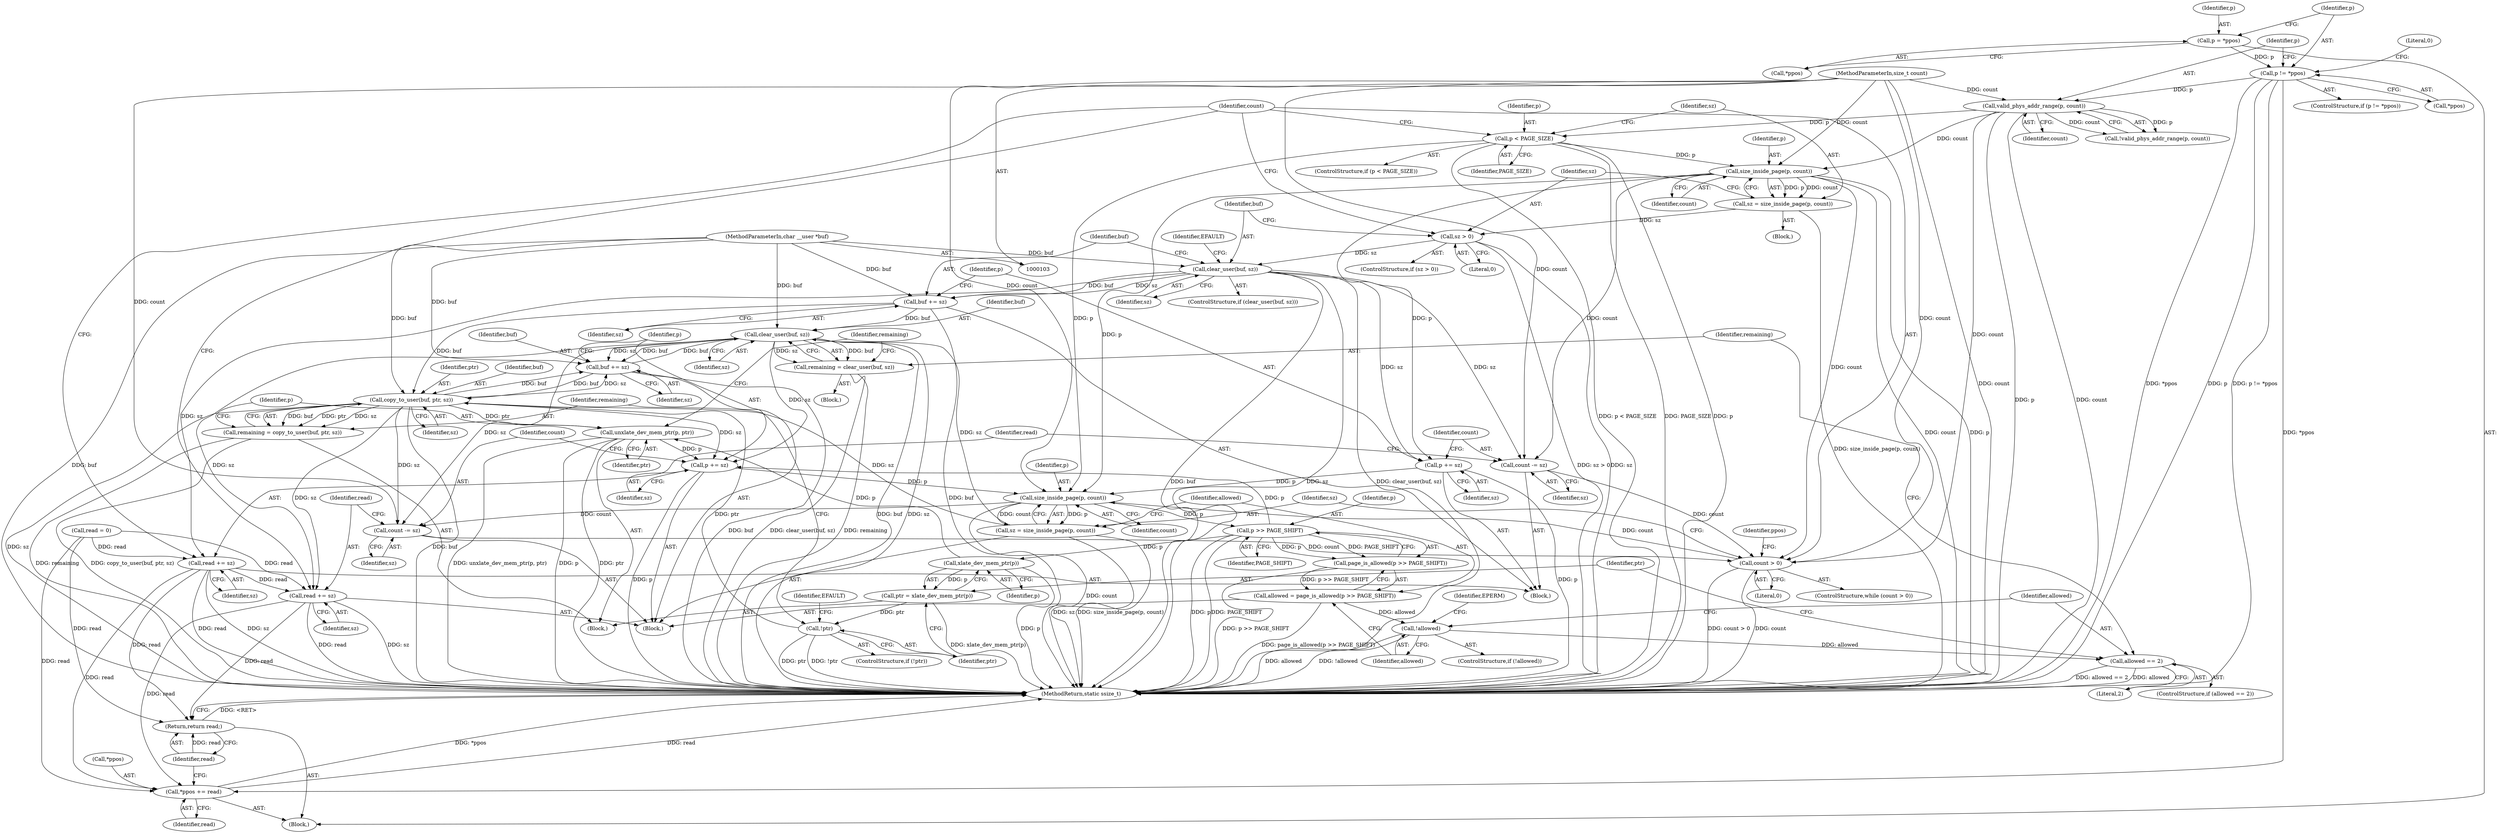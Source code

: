 digraph "0_linux_a4866aa812518ed1a37d8ea0c881dc946409de94_0@pointer" {
"1000151" [label="(Call,clear_user(buf, sz))"];
"1000105" [label="(MethodParameterIn,char __user *buf)"];
"1000146" [label="(Call,sz > 0)"];
"1000140" [label="(Call,sz = size_inside_page(p, count))"];
"1000142" [label="(Call,size_inside_page(p, count))"];
"1000136" [label="(Call,p < PAGE_SIZE)"];
"1000126" [label="(Call,valid_phys_addr_range(p, count))"];
"1000118" [label="(Call,p != *ppos)"];
"1000110" [label="(Call,p = *ppos)"];
"1000106" [label="(MethodParameterIn,size_t count)"];
"1000157" [label="(Call,buf += sz)"];
"1000200" [label="(Call,clear_user(buf, sz))"];
"1000198" [label="(Call,remaining = clear_user(buf, sz))"];
"1000229" [label="(Call,buf += sz)"];
"1000217" [label="(Call,copy_to_user(buf, ptr, sz))"];
"1000215" [label="(Call,remaining = copy_to_user(buf, ptr, sz))"];
"1000221" [label="(Call,unxlate_dev_mem_ptr(p, ptr))"];
"1000232" [label="(Call,p += sz)"];
"1000178" [label="(Call,size_inside_page(p, count))"];
"1000176" [label="(Call,sz = size_inside_page(p, count))"];
"1000184" [label="(Call,p >> PAGE_SHIFT)"];
"1000183" [label="(Call,page_is_allowed(p >> PAGE_SHIFT))"];
"1000181" [label="(Call,allowed = page_is_allowed(p >> PAGE_SHIFT))"];
"1000188" [label="(Call,!allowed)"];
"1000194" [label="(Call,allowed == 2)"];
"1000207" [label="(Call,xlate_dev_mem_ptr(p))"];
"1000205" [label="(Call,ptr = xlate_dev_mem_ptr(p))"];
"1000210" [label="(Call,!ptr)"];
"1000235" [label="(Call,count -= sz)"];
"1000170" [label="(Call,count > 0)"];
"1000238" [label="(Call,read += sz)"];
"1000241" [label="(Call,*ppos += read)"];
"1000245" [label="(Return,return read;)"];
"1000160" [label="(Call,p += sz)"];
"1000163" [label="(Call,count -= sz)"];
"1000166" [label="(Call,read += sz)"];
"1000182" [label="(Identifier,allowed)"];
"1000242" [label="(Call,*ppos)"];
"1000243" [label="(Identifier,ppos)"];
"1000128" [label="(Identifier,count)"];
"1000220" [label="(Identifier,sz)"];
"1000151" [label="(Call,clear_user(buf, sz))"];
"1000186" [label="(Identifier,PAGE_SHIFT)"];
"1000232" [label="(Call,p += sz)"];
"1000137" [label="(Identifier,p)"];
"1000117" [label="(ControlStructure,if (p != *ppos))"];
"1000141" [label="(Identifier,sz)"];
"1000210" [label="(Call,!ptr)"];
"1000219" [label="(Identifier,ptr)"];
"1000156" [label="(Identifier,EFAULT)"];
"1000118" [label="(Call,p != *ppos)"];
"1000146" [label="(Call,sz > 0)"];
"1000211" [label="(Identifier,ptr)"];
"1000217" [label="(Call,copy_to_user(buf, ptr, sz))"];
"1000178" [label="(Call,size_inside_page(p, count))"];
"1000240" [label="(Identifier,sz)"];
"1000162" [label="(Identifier,sz)"];
"1000233" [label="(Identifier,p)"];
"1000241" [label="(Call,*ppos += read)"];
"1000195" [label="(Identifier,allowed)"];
"1000179" [label="(Identifier,p)"];
"1000176" [label="(Call,sz = size_inside_page(p, count))"];
"1000170" [label="(Call,count > 0)"];
"1000132" [label="(Call,read = 0)"];
"1000145" [label="(ControlStructure,if (sz > 0))"];
"1000234" [label="(Identifier,sz)"];
"1000209" [label="(ControlStructure,if (!ptr))"];
"1000236" [label="(Identifier,count)"];
"1000123" [label="(Literal,0)"];
"1000144" [label="(Identifier,count)"];
"1000126" [label="(Call,valid_phys_addr_range(p, count))"];
"1000247" [label="(MethodReturn,static ssize_t)"];
"1000177" [label="(Identifier,sz)"];
"1000143" [label="(Identifier,p)"];
"1000167" [label="(Identifier,read)"];
"1000215" [label="(Call,remaining = copy_to_user(buf, ptr, sz))"];
"1000206" [label="(Identifier,ptr)"];
"1000205" [label="(Call,ptr = xlate_dev_mem_ptr(p))"];
"1000171" [label="(Identifier,count)"];
"1000189" [label="(Identifier,allowed)"];
"1000120" [label="(Call,*ppos)"];
"1000161" [label="(Identifier,p)"];
"1000142" [label="(Call,size_inside_page(p, count))"];
"1000164" [label="(Identifier,count)"];
"1000119" [label="(Identifier,p)"];
"1000136" [label="(Call,p < PAGE_SIZE)"];
"1000160" [label="(Call,p += sz)"];
"1000216" [label="(Identifier,remaining)"];
"1000169" [label="(ControlStructure,while (count > 0))"];
"1000200" [label="(Call,clear_user(buf, sz))"];
"1000245" [label="(Return,return read;)"];
"1000168" [label="(Identifier,sz)"];
"1000149" [label="(Block,)"];
"1000244" [label="(Identifier,read)"];
"1000192" [label="(Identifier,EPERM)"];
"1000231" [label="(Identifier,sz)"];
"1000222" [label="(Identifier,p)"];
"1000157" [label="(Call,buf += sz)"];
"1000111" [label="(Identifier,p)"];
"1000204" [label="(Block,)"];
"1000110" [label="(Call,p = *ppos)"];
"1000148" [label="(Literal,0)"];
"1000147" [label="(Identifier,sz)"];
"1000108" [label="(Block,)"];
"1000230" [label="(Identifier,buf)"];
"1000183" [label="(Call,page_is_allowed(p >> PAGE_SHIFT))"];
"1000153" [label="(Identifier,sz)"];
"1000127" [label="(Identifier,p)"];
"1000106" [label="(MethodParameterIn,size_t count)"];
"1000152" [label="(Identifier,buf)"];
"1000150" [label="(ControlStructure,if (clear_user(buf, sz)))"];
"1000105" [label="(MethodParameterIn,char __user *buf)"];
"1000158" [label="(Identifier,buf)"];
"1000208" [label="(Identifier,p)"];
"1000139" [label="(Block,)"];
"1000166" [label="(Call,read += sz)"];
"1000197" [label="(Block,)"];
"1000188" [label="(Call,!allowed)"];
"1000198" [label="(Call,remaining = clear_user(buf, sz))"];
"1000196" [label="(Literal,2)"];
"1000221" [label="(Call,unxlate_dev_mem_ptr(p, ptr))"];
"1000246" [label="(Identifier,read)"];
"1000223" [label="(Identifier,ptr)"];
"1000194" [label="(Call,allowed == 2)"];
"1000180" [label="(Identifier,count)"];
"1000225" [label="(Identifier,remaining)"];
"1000140" [label="(Call,sz = size_inside_page(p, count))"];
"1000165" [label="(Identifier,sz)"];
"1000184" [label="(Call,p >> PAGE_SHIFT)"];
"1000138" [label="(Identifier,PAGE_SIZE)"];
"1000135" [label="(ControlStructure,if (p < PAGE_SIZE))"];
"1000214" [label="(Identifier,EFAULT)"];
"1000237" [label="(Identifier,sz)"];
"1000229" [label="(Call,buf += sz)"];
"1000207" [label="(Call,xlate_dev_mem_ptr(p))"];
"1000159" [label="(Identifier,sz)"];
"1000125" [label="(Call,!valid_phys_addr_range(p, count))"];
"1000187" [label="(ControlStructure,if (!allowed))"];
"1000112" [label="(Call,*ppos)"];
"1000163" [label="(Call,count -= sz)"];
"1000235" [label="(Call,count -= sz)"];
"1000202" [label="(Identifier,sz)"];
"1000238" [label="(Call,read += sz)"];
"1000201" [label="(Identifier,buf)"];
"1000173" [label="(Block,)"];
"1000218" [label="(Identifier,buf)"];
"1000172" [label="(Literal,0)"];
"1000185" [label="(Identifier,p)"];
"1000199" [label="(Identifier,remaining)"];
"1000193" [label="(ControlStructure,if (allowed == 2))"];
"1000239" [label="(Identifier,read)"];
"1000181" [label="(Call,allowed = page_is_allowed(p >> PAGE_SHIFT))"];
"1000151" -> "1000150"  [label="AST: "];
"1000151" -> "1000153"  [label="CFG: "];
"1000152" -> "1000151"  [label="AST: "];
"1000153" -> "1000151"  [label="AST: "];
"1000156" -> "1000151"  [label="CFG: "];
"1000158" -> "1000151"  [label="CFG: "];
"1000151" -> "1000247"  [label="DDG: clear_user(buf, sz)"];
"1000151" -> "1000247"  [label="DDG: buf"];
"1000151" -> "1000247"  [label="DDG: sz"];
"1000105" -> "1000151"  [label="DDG: buf"];
"1000146" -> "1000151"  [label="DDG: sz"];
"1000151" -> "1000157"  [label="DDG: sz"];
"1000151" -> "1000157"  [label="DDG: buf"];
"1000151" -> "1000160"  [label="DDG: sz"];
"1000151" -> "1000163"  [label="DDG: sz"];
"1000151" -> "1000166"  [label="DDG: sz"];
"1000105" -> "1000103"  [label="AST: "];
"1000105" -> "1000247"  [label="DDG: buf"];
"1000105" -> "1000157"  [label="DDG: buf"];
"1000105" -> "1000200"  [label="DDG: buf"];
"1000105" -> "1000217"  [label="DDG: buf"];
"1000105" -> "1000229"  [label="DDG: buf"];
"1000146" -> "1000145"  [label="AST: "];
"1000146" -> "1000148"  [label="CFG: "];
"1000147" -> "1000146"  [label="AST: "];
"1000148" -> "1000146"  [label="AST: "];
"1000152" -> "1000146"  [label="CFG: "];
"1000171" -> "1000146"  [label="CFG: "];
"1000146" -> "1000247"  [label="DDG: sz > 0"];
"1000146" -> "1000247"  [label="DDG: sz"];
"1000140" -> "1000146"  [label="DDG: sz"];
"1000140" -> "1000139"  [label="AST: "];
"1000140" -> "1000142"  [label="CFG: "];
"1000141" -> "1000140"  [label="AST: "];
"1000142" -> "1000140"  [label="AST: "];
"1000147" -> "1000140"  [label="CFG: "];
"1000140" -> "1000247"  [label="DDG: size_inside_page(p, count)"];
"1000142" -> "1000140"  [label="DDG: p"];
"1000142" -> "1000140"  [label="DDG: count"];
"1000142" -> "1000144"  [label="CFG: "];
"1000143" -> "1000142"  [label="AST: "];
"1000144" -> "1000142"  [label="AST: "];
"1000142" -> "1000247"  [label="DDG: count"];
"1000142" -> "1000247"  [label="DDG: p"];
"1000136" -> "1000142"  [label="DDG: p"];
"1000126" -> "1000142"  [label="DDG: count"];
"1000106" -> "1000142"  [label="DDG: count"];
"1000142" -> "1000160"  [label="DDG: p"];
"1000142" -> "1000163"  [label="DDG: count"];
"1000142" -> "1000170"  [label="DDG: count"];
"1000142" -> "1000178"  [label="DDG: p"];
"1000136" -> "1000135"  [label="AST: "];
"1000136" -> "1000138"  [label="CFG: "];
"1000137" -> "1000136"  [label="AST: "];
"1000138" -> "1000136"  [label="AST: "];
"1000141" -> "1000136"  [label="CFG: "];
"1000171" -> "1000136"  [label="CFG: "];
"1000136" -> "1000247"  [label="DDG: p < PAGE_SIZE"];
"1000136" -> "1000247"  [label="DDG: PAGE_SIZE"];
"1000136" -> "1000247"  [label="DDG: p"];
"1000126" -> "1000136"  [label="DDG: p"];
"1000136" -> "1000178"  [label="DDG: p"];
"1000126" -> "1000125"  [label="AST: "];
"1000126" -> "1000128"  [label="CFG: "];
"1000127" -> "1000126"  [label="AST: "];
"1000128" -> "1000126"  [label="AST: "];
"1000125" -> "1000126"  [label="CFG: "];
"1000126" -> "1000247"  [label="DDG: p"];
"1000126" -> "1000247"  [label="DDG: count"];
"1000126" -> "1000125"  [label="DDG: p"];
"1000126" -> "1000125"  [label="DDG: count"];
"1000118" -> "1000126"  [label="DDG: p"];
"1000106" -> "1000126"  [label="DDG: count"];
"1000126" -> "1000170"  [label="DDG: count"];
"1000118" -> "1000117"  [label="AST: "];
"1000118" -> "1000120"  [label="CFG: "];
"1000119" -> "1000118"  [label="AST: "];
"1000120" -> "1000118"  [label="AST: "];
"1000123" -> "1000118"  [label="CFG: "];
"1000127" -> "1000118"  [label="CFG: "];
"1000118" -> "1000247"  [label="DDG: p != *ppos"];
"1000118" -> "1000247"  [label="DDG: *ppos"];
"1000118" -> "1000247"  [label="DDG: p"];
"1000110" -> "1000118"  [label="DDG: p"];
"1000118" -> "1000241"  [label="DDG: *ppos"];
"1000110" -> "1000108"  [label="AST: "];
"1000110" -> "1000112"  [label="CFG: "];
"1000111" -> "1000110"  [label="AST: "];
"1000112" -> "1000110"  [label="AST: "];
"1000119" -> "1000110"  [label="CFG: "];
"1000106" -> "1000103"  [label="AST: "];
"1000106" -> "1000247"  [label="DDG: count"];
"1000106" -> "1000163"  [label="DDG: count"];
"1000106" -> "1000170"  [label="DDG: count"];
"1000106" -> "1000178"  [label="DDG: count"];
"1000106" -> "1000235"  [label="DDG: count"];
"1000157" -> "1000149"  [label="AST: "];
"1000157" -> "1000159"  [label="CFG: "];
"1000158" -> "1000157"  [label="AST: "];
"1000159" -> "1000157"  [label="AST: "];
"1000161" -> "1000157"  [label="CFG: "];
"1000157" -> "1000247"  [label="DDG: buf"];
"1000157" -> "1000200"  [label="DDG: buf"];
"1000157" -> "1000217"  [label="DDG: buf"];
"1000200" -> "1000198"  [label="AST: "];
"1000200" -> "1000202"  [label="CFG: "];
"1000201" -> "1000200"  [label="AST: "];
"1000202" -> "1000200"  [label="AST: "];
"1000198" -> "1000200"  [label="CFG: "];
"1000200" -> "1000247"  [label="DDG: buf"];
"1000200" -> "1000247"  [label="DDG: sz"];
"1000200" -> "1000198"  [label="DDG: buf"];
"1000200" -> "1000198"  [label="DDG: sz"];
"1000229" -> "1000200"  [label="DDG: buf"];
"1000176" -> "1000200"  [label="DDG: sz"];
"1000200" -> "1000229"  [label="DDG: sz"];
"1000200" -> "1000229"  [label="DDG: buf"];
"1000200" -> "1000232"  [label="DDG: sz"];
"1000200" -> "1000235"  [label="DDG: sz"];
"1000200" -> "1000238"  [label="DDG: sz"];
"1000198" -> "1000197"  [label="AST: "];
"1000199" -> "1000198"  [label="AST: "];
"1000225" -> "1000198"  [label="CFG: "];
"1000198" -> "1000247"  [label="DDG: clear_user(buf, sz)"];
"1000198" -> "1000247"  [label="DDG: remaining"];
"1000229" -> "1000173"  [label="AST: "];
"1000229" -> "1000231"  [label="CFG: "];
"1000230" -> "1000229"  [label="AST: "];
"1000231" -> "1000229"  [label="AST: "];
"1000233" -> "1000229"  [label="CFG: "];
"1000229" -> "1000247"  [label="DDG: buf"];
"1000229" -> "1000217"  [label="DDG: buf"];
"1000217" -> "1000229"  [label="DDG: sz"];
"1000217" -> "1000229"  [label="DDG: buf"];
"1000217" -> "1000215"  [label="AST: "];
"1000217" -> "1000220"  [label="CFG: "];
"1000218" -> "1000217"  [label="AST: "];
"1000219" -> "1000217"  [label="AST: "];
"1000220" -> "1000217"  [label="AST: "];
"1000215" -> "1000217"  [label="CFG: "];
"1000217" -> "1000247"  [label="DDG: buf"];
"1000217" -> "1000247"  [label="DDG: sz"];
"1000217" -> "1000215"  [label="DDG: buf"];
"1000217" -> "1000215"  [label="DDG: ptr"];
"1000217" -> "1000215"  [label="DDG: sz"];
"1000210" -> "1000217"  [label="DDG: ptr"];
"1000176" -> "1000217"  [label="DDG: sz"];
"1000217" -> "1000221"  [label="DDG: ptr"];
"1000217" -> "1000232"  [label="DDG: sz"];
"1000217" -> "1000235"  [label="DDG: sz"];
"1000217" -> "1000238"  [label="DDG: sz"];
"1000215" -> "1000204"  [label="AST: "];
"1000216" -> "1000215"  [label="AST: "];
"1000222" -> "1000215"  [label="CFG: "];
"1000215" -> "1000247"  [label="DDG: remaining"];
"1000215" -> "1000247"  [label="DDG: copy_to_user(buf, ptr, sz)"];
"1000221" -> "1000204"  [label="AST: "];
"1000221" -> "1000223"  [label="CFG: "];
"1000222" -> "1000221"  [label="AST: "];
"1000223" -> "1000221"  [label="AST: "];
"1000225" -> "1000221"  [label="CFG: "];
"1000221" -> "1000247"  [label="DDG: ptr"];
"1000221" -> "1000247"  [label="DDG: unxlate_dev_mem_ptr(p, ptr)"];
"1000221" -> "1000247"  [label="DDG: p"];
"1000207" -> "1000221"  [label="DDG: p"];
"1000221" -> "1000232"  [label="DDG: p"];
"1000232" -> "1000173"  [label="AST: "];
"1000232" -> "1000234"  [label="CFG: "];
"1000233" -> "1000232"  [label="AST: "];
"1000234" -> "1000232"  [label="AST: "];
"1000236" -> "1000232"  [label="CFG: "];
"1000232" -> "1000247"  [label="DDG: p"];
"1000232" -> "1000178"  [label="DDG: p"];
"1000184" -> "1000232"  [label="DDG: p"];
"1000178" -> "1000176"  [label="AST: "];
"1000178" -> "1000180"  [label="CFG: "];
"1000179" -> "1000178"  [label="AST: "];
"1000180" -> "1000178"  [label="AST: "];
"1000176" -> "1000178"  [label="CFG: "];
"1000178" -> "1000247"  [label="DDG: count"];
"1000178" -> "1000176"  [label="DDG: p"];
"1000178" -> "1000176"  [label="DDG: count"];
"1000160" -> "1000178"  [label="DDG: p"];
"1000170" -> "1000178"  [label="DDG: count"];
"1000178" -> "1000184"  [label="DDG: p"];
"1000178" -> "1000235"  [label="DDG: count"];
"1000176" -> "1000173"  [label="AST: "];
"1000177" -> "1000176"  [label="AST: "];
"1000182" -> "1000176"  [label="CFG: "];
"1000176" -> "1000247"  [label="DDG: size_inside_page(p, count)"];
"1000176" -> "1000247"  [label="DDG: sz"];
"1000184" -> "1000183"  [label="AST: "];
"1000184" -> "1000186"  [label="CFG: "];
"1000185" -> "1000184"  [label="AST: "];
"1000186" -> "1000184"  [label="AST: "];
"1000183" -> "1000184"  [label="CFG: "];
"1000184" -> "1000247"  [label="DDG: p"];
"1000184" -> "1000247"  [label="DDG: PAGE_SHIFT"];
"1000184" -> "1000183"  [label="DDG: p"];
"1000184" -> "1000183"  [label="DDG: PAGE_SHIFT"];
"1000184" -> "1000207"  [label="DDG: p"];
"1000183" -> "1000181"  [label="AST: "];
"1000181" -> "1000183"  [label="CFG: "];
"1000183" -> "1000247"  [label="DDG: p >> PAGE_SHIFT"];
"1000183" -> "1000181"  [label="DDG: p >> PAGE_SHIFT"];
"1000181" -> "1000173"  [label="AST: "];
"1000182" -> "1000181"  [label="AST: "];
"1000189" -> "1000181"  [label="CFG: "];
"1000181" -> "1000247"  [label="DDG: page_is_allowed(p >> PAGE_SHIFT)"];
"1000181" -> "1000188"  [label="DDG: allowed"];
"1000188" -> "1000187"  [label="AST: "];
"1000188" -> "1000189"  [label="CFG: "];
"1000189" -> "1000188"  [label="AST: "];
"1000192" -> "1000188"  [label="CFG: "];
"1000195" -> "1000188"  [label="CFG: "];
"1000188" -> "1000247"  [label="DDG: !allowed"];
"1000188" -> "1000247"  [label="DDG: allowed"];
"1000188" -> "1000194"  [label="DDG: allowed"];
"1000194" -> "1000193"  [label="AST: "];
"1000194" -> "1000196"  [label="CFG: "];
"1000195" -> "1000194"  [label="AST: "];
"1000196" -> "1000194"  [label="AST: "];
"1000199" -> "1000194"  [label="CFG: "];
"1000206" -> "1000194"  [label="CFG: "];
"1000194" -> "1000247"  [label="DDG: allowed == 2"];
"1000194" -> "1000247"  [label="DDG: allowed"];
"1000207" -> "1000205"  [label="AST: "];
"1000207" -> "1000208"  [label="CFG: "];
"1000208" -> "1000207"  [label="AST: "];
"1000205" -> "1000207"  [label="CFG: "];
"1000207" -> "1000247"  [label="DDG: p"];
"1000207" -> "1000205"  [label="DDG: p"];
"1000205" -> "1000204"  [label="AST: "];
"1000206" -> "1000205"  [label="AST: "];
"1000211" -> "1000205"  [label="CFG: "];
"1000205" -> "1000247"  [label="DDG: xlate_dev_mem_ptr(p)"];
"1000205" -> "1000210"  [label="DDG: ptr"];
"1000210" -> "1000209"  [label="AST: "];
"1000210" -> "1000211"  [label="CFG: "];
"1000211" -> "1000210"  [label="AST: "];
"1000214" -> "1000210"  [label="CFG: "];
"1000216" -> "1000210"  [label="CFG: "];
"1000210" -> "1000247"  [label="DDG: !ptr"];
"1000210" -> "1000247"  [label="DDG: ptr"];
"1000235" -> "1000173"  [label="AST: "];
"1000235" -> "1000237"  [label="CFG: "];
"1000236" -> "1000235"  [label="AST: "];
"1000237" -> "1000235"  [label="AST: "];
"1000239" -> "1000235"  [label="CFG: "];
"1000235" -> "1000170"  [label="DDG: count"];
"1000170" -> "1000169"  [label="AST: "];
"1000170" -> "1000172"  [label="CFG: "];
"1000171" -> "1000170"  [label="AST: "];
"1000172" -> "1000170"  [label="AST: "];
"1000177" -> "1000170"  [label="CFG: "];
"1000243" -> "1000170"  [label="CFG: "];
"1000170" -> "1000247"  [label="DDG: count"];
"1000170" -> "1000247"  [label="DDG: count > 0"];
"1000163" -> "1000170"  [label="DDG: count"];
"1000238" -> "1000173"  [label="AST: "];
"1000238" -> "1000240"  [label="CFG: "];
"1000239" -> "1000238"  [label="AST: "];
"1000240" -> "1000238"  [label="AST: "];
"1000171" -> "1000238"  [label="CFG: "];
"1000238" -> "1000247"  [label="DDG: read"];
"1000238" -> "1000247"  [label="DDG: sz"];
"1000166" -> "1000238"  [label="DDG: read"];
"1000132" -> "1000238"  [label="DDG: read"];
"1000238" -> "1000241"  [label="DDG: read"];
"1000238" -> "1000245"  [label="DDG: read"];
"1000241" -> "1000108"  [label="AST: "];
"1000241" -> "1000244"  [label="CFG: "];
"1000242" -> "1000241"  [label="AST: "];
"1000244" -> "1000241"  [label="AST: "];
"1000246" -> "1000241"  [label="CFG: "];
"1000241" -> "1000247"  [label="DDG: *ppos"];
"1000241" -> "1000247"  [label="DDG: read"];
"1000166" -> "1000241"  [label="DDG: read"];
"1000132" -> "1000241"  [label="DDG: read"];
"1000245" -> "1000108"  [label="AST: "];
"1000245" -> "1000246"  [label="CFG: "];
"1000246" -> "1000245"  [label="AST: "];
"1000247" -> "1000245"  [label="CFG: "];
"1000245" -> "1000247"  [label="DDG: <RET>"];
"1000246" -> "1000245"  [label="DDG: read"];
"1000166" -> "1000245"  [label="DDG: read"];
"1000132" -> "1000245"  [label="DDG: read"];
"1000160" -> "1000149"  [label="AST: "];
"1000160" -> "1000162"  [label="CFG: "];
"1000161" -> "1000160"  [label="AST: "];
"1000162" -> "1000160"  [label="AST: "];
"1000164" -> "1000160"  [label="CFG: "];
"1000160" -> "1000247"  [label="DDG: p"];
"1000163" -> "1000149"  [label="AST: "];
"1000163" -> "1000165"  [label="CFG: "];
"1000164" -> "1000163"  [label="AST: "];
"1000165" -> "1000163"  [label="AST: "];
"1000167" -> "1000163"  [label="CFG: "];
"1000166" -> "1000149"  [label="AST: "];
"1000166" -> "1000168"  [label="CFG: "];
"1000167" -> "1000166"  [label="AST: "];
"1000168" -> "1000166"  [label="AST: "];
"1000171" -> "1000166"  [label="CFG: "];
"1000166" -> "1000247"  [label="DDG: sz"];
"1000166" -> "1000247"  [label="DDG: read"];
"1000132" -> "1000166"  [label="DDG: read"];
}
